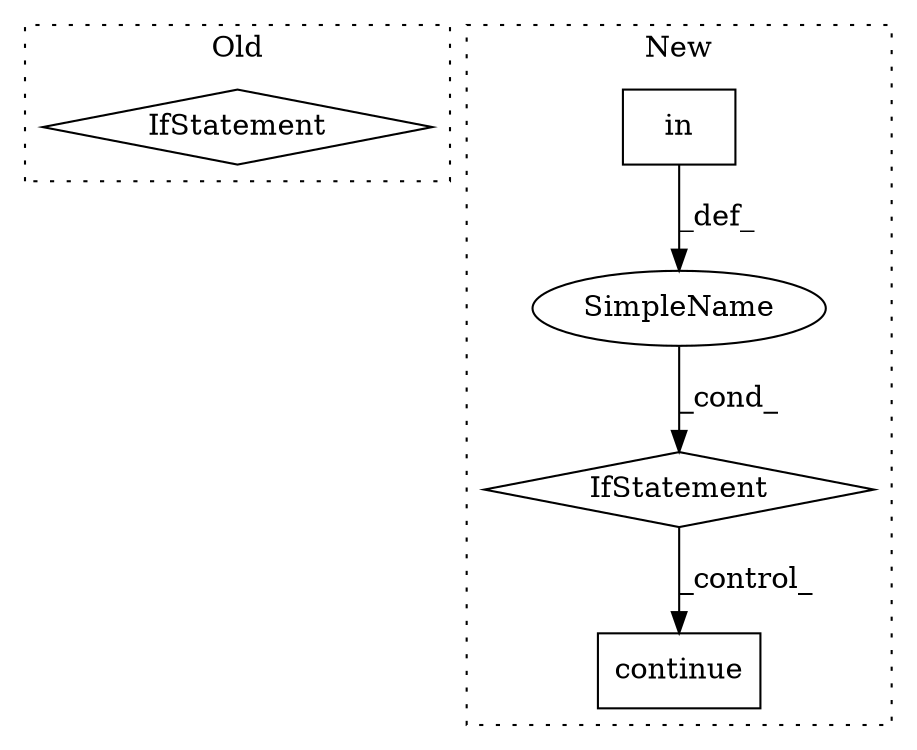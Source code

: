 digraph G {
subgraph cluster0 {
1 [label="IfStatement" a="25" s="4616,4654" l="10,2" shape="diamond"];
label = "Old";
style="dotted";
}
subgraph cluster1 {
2 [label="continue" a="18" s="5029" l="9" shape="box"];
3 [label="IfStatement" a="25" s="4861,4902" l="12,2" shape="diamond"];
4 [label="in" a="105" s="4873" l="29" shape="box"];
5 [label="SimpleName" a="42" s="" l="" shape="ellipse"];
label = "New";
style="dotted";
}
3 -> 2 [label="_control_"];
4 -> 5 [label="_def_"];
5 -> 3 [label="_cond_"];
}